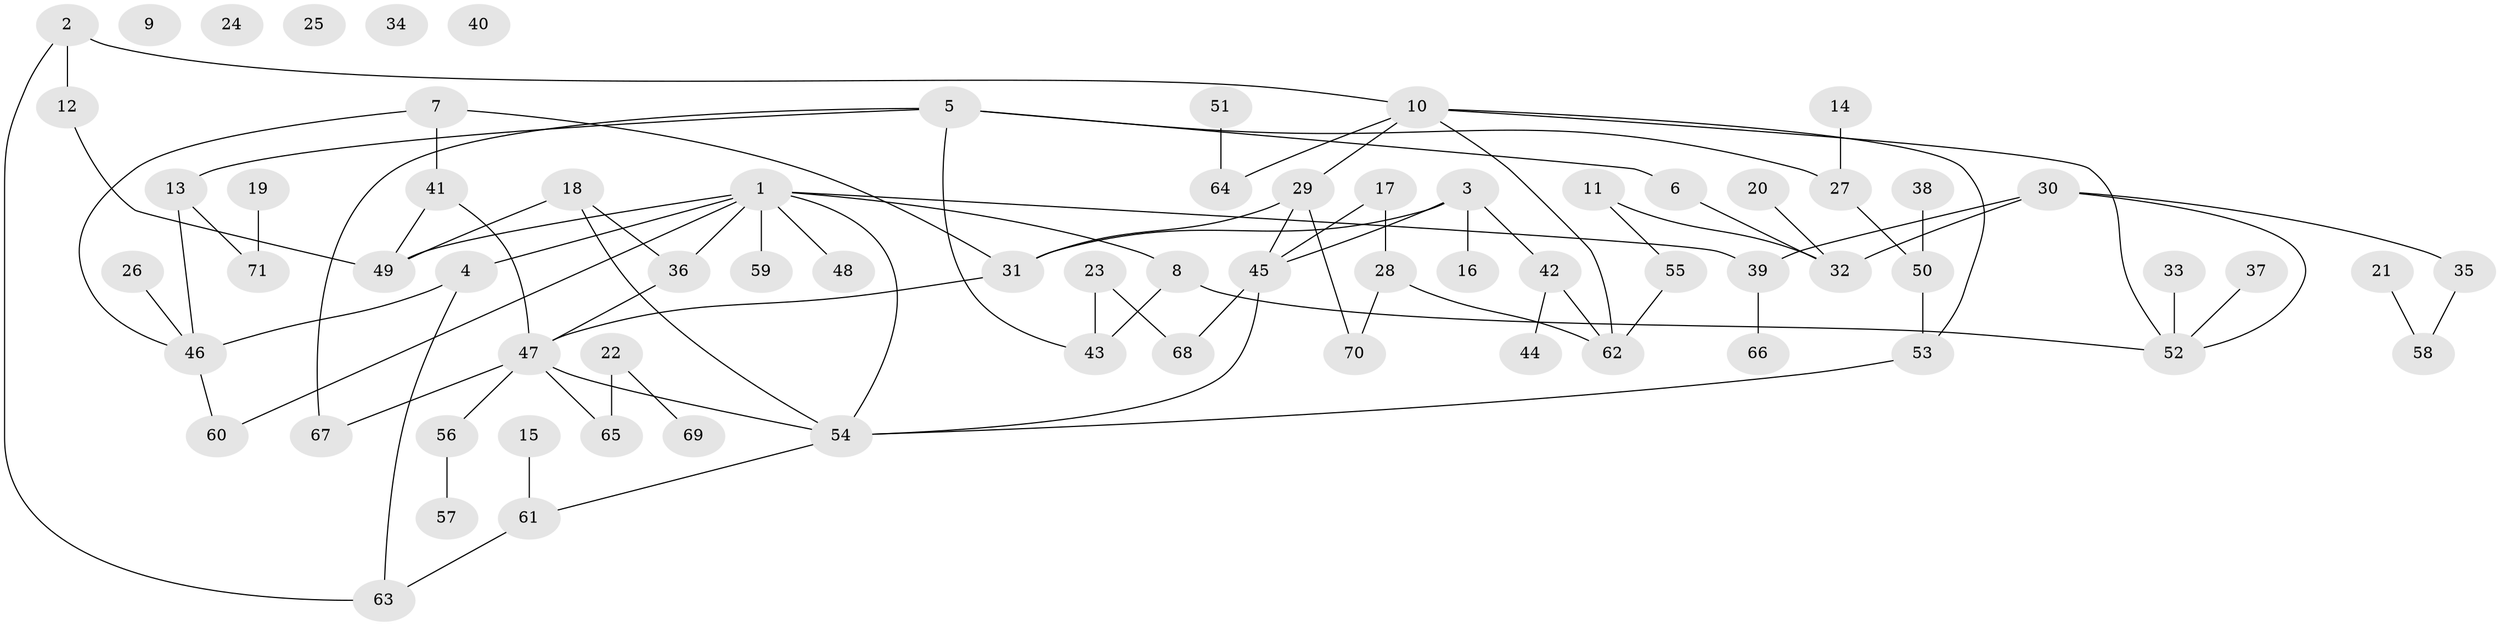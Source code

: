 // coarse degree distribution, {0: 0.23809523809523808, 1: 0.5714285714285714, 2: 0.09523809523809523, 5: 0.047619047619047616, 11: 0.047619047619047616}
// Generated by graph-tools (version 1.1) at 2025/42/03/04/25 21:42:25]
// undirected, 71 vertices, 89 edges
graph export_dot {
graph [start="1"]
  node [color=gray90,style=filled];
  1;
  2;
  3;
  4;
  5;
  6;
  7;
  8;
  9;
  10;
  11;
  12;
  13;
  14;
  15;
  16;
  17;
  18;
  19;
  20;
  21;
  22;
  23;
  24;
  25;
  26;
  27;
  28;
  29;
  30;
  31;
  32;
  33;
  34;
  35;
  36;
  37;
  38;
  39;
  40;
  41;
  42;
  43;
  44;
  45;
  46;
  47;
  48;
  49;
  50;
  51;
  52;
  53;
  54;
  55;
  56;
  57;
  58;
  59;
  60;
  61;
  62;
  63;
  64;
  65;
  66;
  67;
  68;
  69;
  70;
  71;
  1 -- 4;
  1 -- 8;
  1 -- 36;
  1 -- 39;
  1 -- 48;
  1 -- 49;
  1 -- 54;
  1 -- 59;
  1 -- 60;
  2 -- 10;
  2 -- 12;
  2 -- 63;
  3 -- 16;
  3 -- 31;
  3 -- 42;
  3 -- 45;
  4 -- 46;
  4 -- 63;
  5 -- 6;
  5 -- 13;
  5 -- 27;
  5 -- 43;
  5 -- 67;
  6 -- 32;
  7 -- 31;
  7 -- 41;
  7 -- 46;
  8 -- 43;
  8 -- 52;
  10 -- 29;
  10 -- 52;
  10 -- 53;
  10 -- 62;
  10 -- 64;
  11 -- 32;
  11 -- 55;
  12 -- 49;
  13 -- 46;
  13 -- 71;
  14 -- 27;
  15 -- 61;
  17 -- 28;
  17 -- 45;
  18 -- 36;
  18 -- 49;
  18 -- 54;
  19 -- 71;
  20 -- 32;
  21 -- 58;
  22 -- 65;
  22 -- 69;
  23 -- 43;
  23 -- 68;
  26 -- 46;
  27 -- 50;
  28 -- 62;
  28 -- 70;
  29 -- 31;
  29 -- 45;
  29 -- 70;
  30 -- 32;
  30 -- 35;
  30 -- 39;
  30 -- 52;
  31 -- 47;
  33 -- 52;
  35 -- 58;
  36 -- 47;
  37 -- 52;
  38 -- 50;
  39 -- 66;
  41 -- 47;
  41 -- 49;
  42 -- 44;
  42 -- 62;
  45 -- 54;
  45 -- 68;
  46 -- 60;
  47 -- 54;
  47 -- 56;
  47 -- 65;
  47 -- 67;
  50 -- 53;
  51 -- 64;
  53 -- 54;
  54 -- 61;
  55 -- 62;
  56 -- 57;
  61 -- 63;
}
